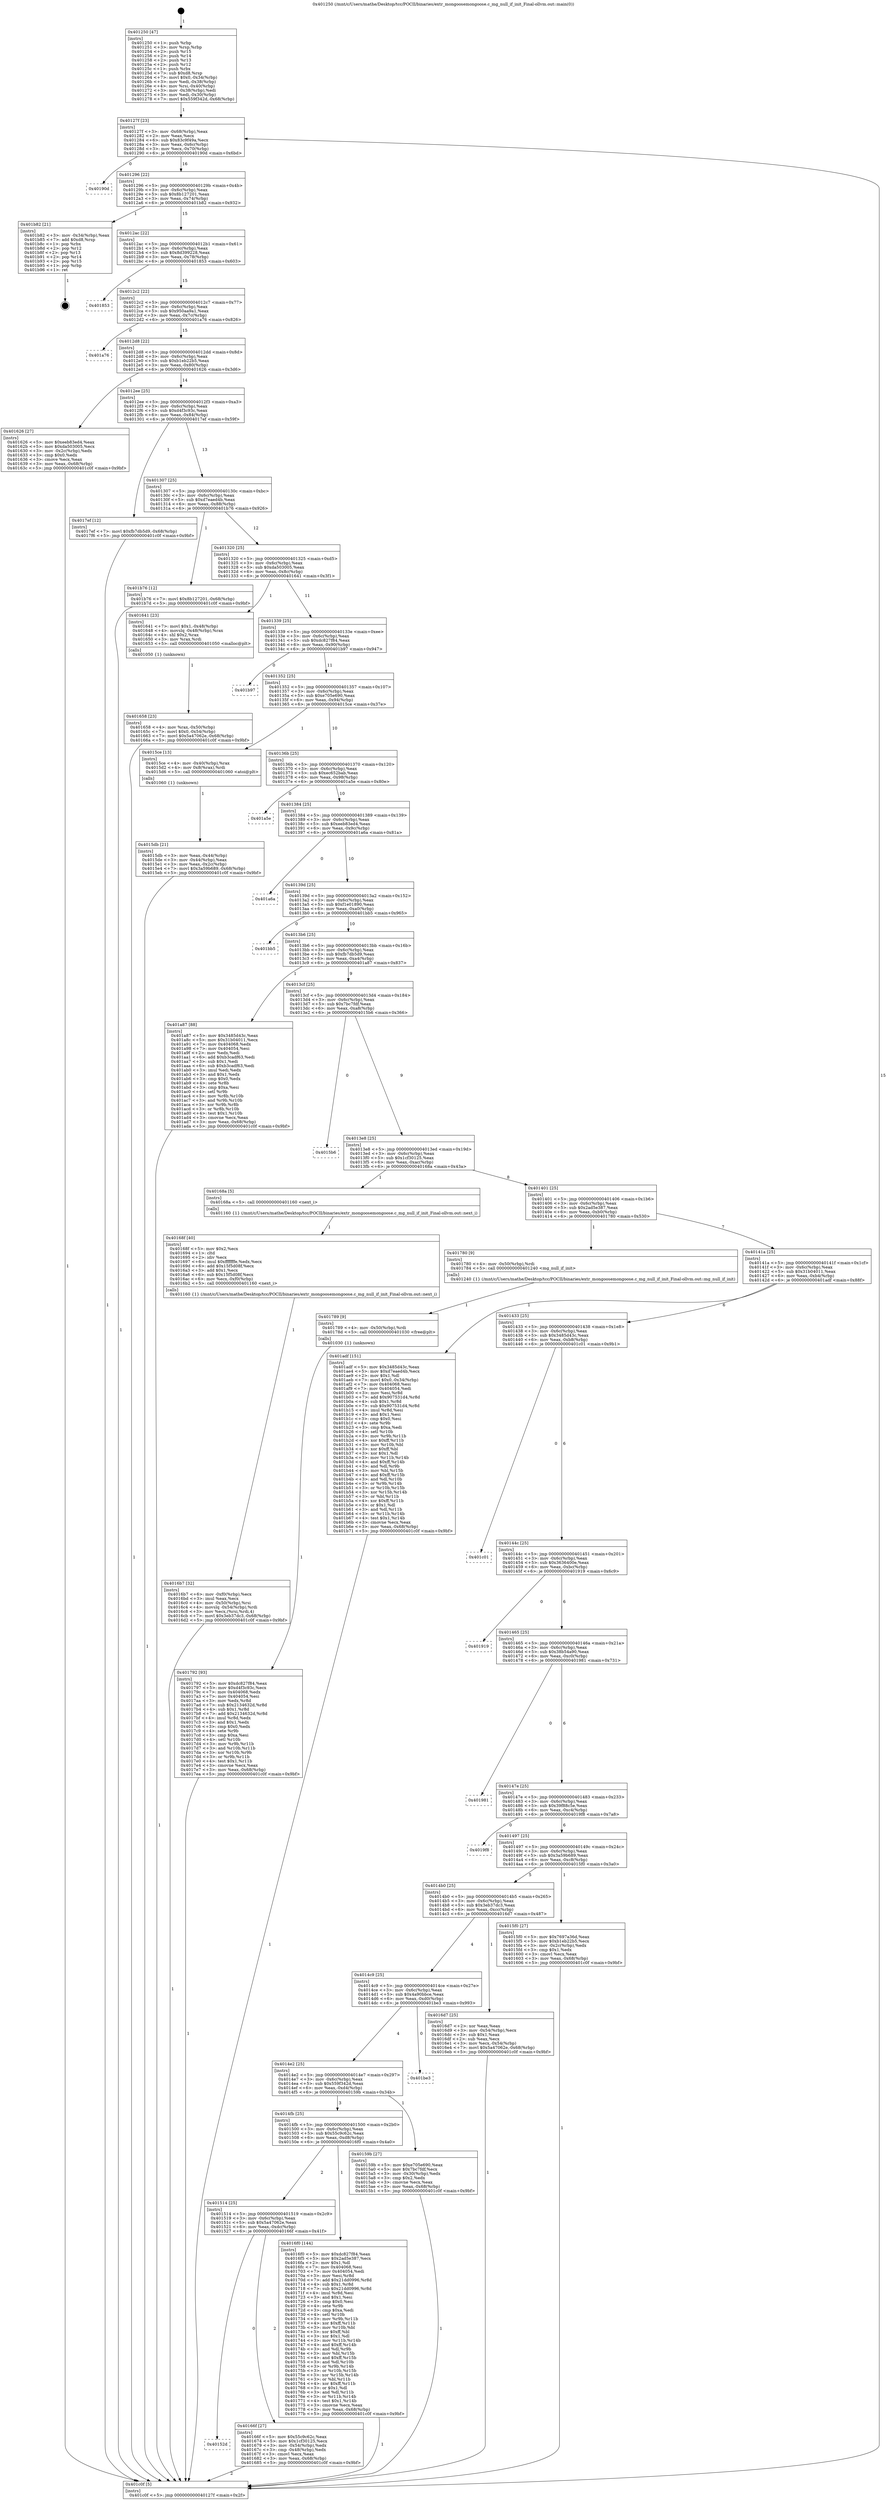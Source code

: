digraph "0x401250" {
  label = "0x401250 (/mnt/c/Users/mathe/Desktop/tcc/POCII/binaries/extr_mongoosemongoose.c_mg_null_if_init_Final-ollvm.out::main(0))"
  labelloc = "t"
  node[shape=record]

  Entry [label="",width=0.3,height=0.3,shape=circle,fillcolor=black,style=filled]
  "0x40127f" [label="{
     0x40127f [23]\l
     | [instrs]\l
     &nbsp;&nbsp;0x40127f \<+3\>: mov -0x68(%rbp),%eax\l
     &nbsp;&nbsp;0x401282 \<+2\>: mov %eax,%ecx\l
     &nbsp;&nbsp;0x401284 \<+6\>: sub $0x83c9f49a,%ecx\l
     &nbsp;&nbsp;0x40128a \<+3\>: mov %eax,-0x6c(%rbp)\l
     &nbsp;&nbsp;0x40128d \<+3\>: mov %ecx,-0x70(%rbp)\l
     &nbsp;&nbsp;0x401290 \<+6\>: je 000000000040190d \<main+0x6bd\>\l
  }"]
  "0x40190d" [label="{
     0x40190d\l
  }", style=dashed]
  "0x401296" [label="{
     0x401296 [22]\l
     | [instrs]\l
     &nbsp;&nbsp;0x401296 \<+5\>: jmp 000000000040129b \<main+0x4b\>\l
     &nbsp;&nbsp;0x40129b \<+3\>: mov -0x6c(%rbp),%eax\l
     &nbsp;&nbsp;0x40129e \<+5\>: sub $0x8b127201,%eax\l
     &nbsp;&nbsp;0x4012a3 \<+3\>: mov %eax,-0x74(%rbp)\l
     &nbsp;&nbsp;0x4012a6 \<+6\>: je 0000000000401b82 \<main+0x932\>\l
  }"]
  Exit [label="",width=0.3,height=0.3,shape=circle,fillcolor=black,style=filled,peripheries=2]
  "0x401b82" [label="{
     0x401b82 [21]\l
     | [instrs]\l
     &nbsp;&nbsp;0x401b82 \<+3\>: mov -0x34(%rbp),%eax\l
     &nbsp;&nbsp;0x401b85 \<+7\>: add $0xd8,%rsp\l
     &nbsp;&nbsp;0x401b8c \<+1\>: pop %rbx\l
     &nbsp;&nbsp;0x401b8d \<+2\>: pop %r12\l
     &nbsp;&nbsp;0x401b8f \<+2\>: pop %r13\l
     &nbsp;&nbsp;0x401b91 \<+2\>: pop %r14\l
     &nbsp;&nbsp;0x401b93 \<+2\>: pop %r15\l
     &nbsp;&nbsp;0x401b95 \<+1\>: pop %rbp\l
     &nbsp;&nbsp;0x401b96 \<+1\>: ret\l
  }"]
  "0x4012ac" [label="{
     0x4012ac [22]\l
     | [instrs]\l
     &nbsp;&nbsp;0x4012ac \<+5\>: jmp 00000000004012b1 \<main+0x61\>\l
     &nbsp;&nbsp;0x4012b1 \<+3\>: mov -0x6c(%rbp),%eax\l
     &nbsp;&nbsp;0x4012b4 \<+5\>: sub $0x8d399228,%eax\l
     &nbsp;&nbsp;0x4012b9 \<+3\>: mov %eax,-0x78(%rbp)\l
     &nbsp;&nbsp;0x4012bc \<+6\>: je 0000000000401853 \<main+0x603\>\l
  }"]
  "0x401792" [label="{
     0x401792 [93]\l
     | [instrs]\l
     &nbsp;&nbsp;0x401792 \<+5\>: mov $0xdc827f84,%eax\l
     &nbsp;&nbsp;0x401797 \<+5\>: mov $0xd4f3c93c,%ecx\l
     &nbsp;&nbsp;0x40179c \<+7\>: mov 0x404068,%edx\l
     &nbsp;&nbsp;0x4017a3 \<+7\>: mov 0x404054,%esi\l
     &nbsp;&nbsp;0x4017aa \<+3\>: mov %edx,%r8d\l
     &nbsp;&nbsp;0x4017ad \<+7\>: sub $0x2134632d,%r8d\l
     &nbsp;&nbsp;0x4017b4 \<+4\>: sub $0x1,%r8d\l
     &nbsp;&nbsp;0x4017b8 \<+7\>: add $0x2134632d,%r8d\l
     &nbsp;&nbsp;0x4017bf \<+4\>: imul %r8d,%edx\l
     &nbsp;&nbsp;0x4017c3 \<+3\>: and $0x1,%edx\l
     &nbsp;&nbsp;0x4017c6 \<+3\>: cmp $0x0,%edx\l
     &nbsp;&nbsp;0x4017c9 \<+4\>: sete %r9b\l
     &nbsp;&nbsp;0x4017cd \<+3\>: cmp $0xa,%esi\l
     &nbsp;&nbsp;0x4017d0 \<+4\>: setl %r10b\l
     &nbsp;&nbsp;0x4017d4 \<+3\>: mov %r9b,%r11b\l
     &nbsp;&nbsp;0x4017d7 \<+3\>: and %r10b,%r11b\l
     &nbsp;&nbsp;0x4017da \<+3\>: xor %r10b,%r9b\l
     &nbsp;&nbsp;0x4017dd \<+3\>: or %r9b,%r11b\l
     &nbsp;&nbsp;0x4017e0 \<+4\>: test $0x1,%r11b\l
     &nbsp;&nbsp;0x4017e4 \<+3\>: cmovne %ecx,%eax\l
     &nbsp;&nbsp;0x4017e7 \<+3\>: mov %eax,-0x68(%rbp)\l
     &nbsp;&nbsp;0x4017ea \<+5\>: jmp 0000000000401c0f \<main+0x9bf\>\l
  }"]
  "0x401853" [label="{
     0x401853\l
  }", style=dashed]
  "0x4012c2" [label="{
     0x4012c2 [22]\l
     | [instrs]\l
     &nbsp;&nbsp;0x4012c2 \<+5\>: jmp 00000000004012c7 \<main+0x77\>\l
     &nbsp;&nbsp;0x4012c7 \<+3\>: mov -0x6c(%rbp),%eax\l
     &nbsp;&nbsp;0x4012ca \<+5\>: sub $0x950aa9a1,%eax\l
     &nbsp;&nbsp;0x4012cf \<+3\>: mov %eax,-0x7c(%rbp)\l
     &nbsp;&nbsp;0x4012d2 \<+6\>: je 0000000000401a76 \<main+0x826\>\l
  }"]
  "0x401789" [label="{
     0x401789 [9]\l
     | [instrs]\l
     &nbsp;&nbsp;0x401789 \<+4\>: mov -0x50(%rbp),%rdi\l
     &nbsp;&nbsp;0x40178d \<+5\>: call 0000000000401030 \<free@plt\>\l
     | [calls]\l
     &nbsp;&nbsp;0x401030 \{1\} (unknown)\l
  }"]
  "0x401a76" [label="{
     0x401a76\l
  }", style=dashed]
  "0x4012d8" [label="{
     0x4012d8 [22]\l
     | [instrs]\l
     &nbsp;&nbsp;0x4012d8 \<+5\>: jmp 00000000004012dd \<main+0x8d\>\l
     &nbsp;&nbsp;0x4012dd \<+3\>: mov -0x6c(%rbp),%eax\l
     &nbsp;&nbsp;0x4012e0 \<+5\>: sub $0xb1eb22b5,%eax\l
     &nbsp;&nbsp;0x4012e5 \<+3\>: mov %eax,-0x80(%rbp)\l
     &nbsp;&nbsp;0x4012e8 \<+6\>: je 0000000000401626 \<main+0x3d6\>\l
  }"]
  "0x4016b7" [label="{
     0x4016b7 [32]\l
     | [instrs]\l
     &nbsp;&nbsp;0x4016b7 \<+6\>: mov -0xf0(%rbp),%ecx\l
     &nbsp;&nbsp;0x4016bd \<+3\>: imul %eax,%ecx\l
     &nbsp;&nbsp;0x4016c0 \<+4\>: mov -0x50(%rbp),%rsi\l
     &nbsp;&nbsp;0x4016c4 \<+4\>: movslq -0x54(%rbp),%rdi\l
     &nbsp;&nbsp;0x4016c8 \<+3\>: mov %ecx,(%rsi,%rdi,4)\l
     &nbsp;&nbsp;0x4016cb \<+7\>: movl $0x3eb37dc3,-0x68(%rbp)\l
     &nbsp;&nbsp;0x4016d2 \<+5\>: jmp 0000000000401c0f \<main+0x9bf\>\l
  }"]
  "0x401626" [label="{
     0x401626 [27]\l
     | [instrs]\l
     &nbsp;&nbsp;0x401626 \<+5\>: mov $0xeeb83ed4,%eax\l
     &nbsp;&nbsp;0x40162b \<+5\>: mov $0xda503005,%ecx\l
     &nbsp;&nbsp;0x401630 \<+3\>: mov -0x2c(%rbp),%edx\l
     &nbsp;&nbsp;0x401633 \<+3\>: cmp $0x0,%edx\l
     &nbsp;&nbsp;0x401636 \<+3\>: cmove %ecx,%eax\l
     &nbsp;&nbsp;0x401639 \<+3\>: mov %eax,-0x68(%rbp)\l
     &nbsp;&nbsp;0x40163c \<+5\>: jmp 0000000000401c0f \<main+0x9bf\>\l
  }"]
  "0x4012ee" [label="{
     0x4012ee [25]\l
     | [instrs]\l
     &nbsp;&nbsp;0x4012ee \<+5\>: jmp 00000000004012f3 \<main+0xa3\>\l
     &nbsp;&nbsp;0x4012f3 \<+3\>: mov -0x6c(%rbp),%eax\l
     &nbsp;&nbsp;0x4012f6 \<+5\>: sub $0xd4f3c93c,%eax\l
     &nbsp;&nbsp;0x4012fb \<+6\>: mov %eax,-0x84(%rbp)\l
     &nbsp;&nbsp;0x401301 \<+6\>: je 00000000004017ef \<main+0x59f\>\l
  }"]
  "0x40168f" [label="{
     0x40168f [40]\l
     | [instrs]\l
     &nbsp;&nbsp;0x40168f \<+5\>: mov $0x2,%ecx\l
     &nbsp;&nbsp;0x401694 \<+1\>: cltd\l
     &nbsp;&nbsp;0x401695 \<+2\>: idiv %ecx\l
     &nbsp;&nbsp;0x401697 \<+6\>: imul $0xfffffffe,%edx,%ecx\l
     &nbsp;&nbsp;0x40169d \<+6\>: add $0x15f5d08f,%ecx\l
     &nbsp;&nbsp;0x4016a3 \<+3\>: add $0x1,%ecx\l
     &nbsp;&nbsp;0x4016a6 \<+6\>: sub $0x15f5d08f,%ecx\l
     &nbsp;&nbsp;0x4016ac \<+6\>: mov %ecx,-0xf0(%rbp)\l
     &nbsp;&nbsp;0x4016b2 \<+5\>: call 0000000000401160 \<next_i\>\l
     | [calls]\l
     &nbsp;&nbsp;0x401160 \{1\} (/mnt/c/Users/mathe/Desktop/tcc/POCII/binaries/extr_mongoosemongoose.c_mg_null_if_init_Final-ollvm.out::next_i)\l
  }"]
  "0x4017ef" [label="{
     0x4017ef [12]\l
     | [instrs]\l
     &nbsp;&nbsp;0x4017ef \<+7\>: movl $0xfb7db5d9,-0x68(%rbp)\l
     &nbsp;&nbsp;0x4017f6 \<+5\>: jmp 0000000000401c0f \<main+0x9bf\>\l
  }"]
  "0x401307" [label="{
     0x401307 [25]\l
     | [instrs]\l
     &nbsp;&nbsp;0x401307 \<+5\>: jmp 000000000040130c \<main+0xbc\>\l
     &nbsp;&nbsp;0x40130c \<+3\>: mov -0x6c(%rbp),%eax\l
     &nbsp;&nbsp;0x40130f \<+5\>: sub $0xd7eaed4b,%eax\l
     &nbsp;&nbsp;0x401314 \<+6\>: mov %eax,-0x88(%rbp)\l
     &nbsp;&nbsp;0x40131a \<+6\>: je 0000000000401b76 \<main+0x926\>\l
  }"]
  "0x40152d" [label="{
     0x40152d\l
  }", style=dashed]
  "0x401b76" [label="{
     0x401b76 [12]\l
     | [instrs]\l
     &nbsp;&nbsp;0x401b76 \<+7\>: movl $0x8b127201,-0x68(%rbp)\l
     &nbsp;&nbsp;0x401b7d \<+5\>: jmp 0000000000401c0f \<main+0x9bf\>\l
  }"]
  "0x401320" [label="{
     0x401320 [25]\l
     | [instrs]\l
     &nbsp;&nbsp;0x401320 \<+5\>: jmp 0000000000401325 \<main+0xd5\>\l
     &nbsp;&nbsp;0x401325 \<+3\>: mov -0x6c(%rbp),%eax\l
     &nbsp;&nbsp;0x401328 \<+5\>: sub $0xda503005,%eax\l
     &nbsp;&nbsp;0x40132d \<+6\>: mov %eax,-0x8c(%rbp)\l
     &nbsp;&nbsp;0x401333 \<+6\>: je 0000000000401641 \<main+0x3f1\>\l
  }"]
  "0x40166f" [label="{
     0x40166f [27]\l
     | [instrs]\l
     &nbsp;&nbsp;0x40166f \<+5\>: mov $0x55c9c62c,%eax\l
     &nbsp;&nbsp;0x401674 \<+5\>: mov $0x1cf30125,%ecx\l
     &nbsp;&nbsp;0x401679 \<+3\>: mov -0x54(%rbp),%edx\l
     &nbsp;&nbsp;0x40167c \<+3\>: cmp -0x48(%rbp),%edx\l
     &nbsp;&nbsp;0x40167f \<+3\>: cmovl %ecx,%eax\l
     &nbsp;&nbsp;0x401682 \<+3\>: mov %eax,-0x68(%rbp)\l
     &nbsp;&nbsp;0x401685 \<+5\>: jmp 0000000000401c0f \<main+0x9bf\>\l
  }"]
  "0x401641" [label="{
     0x401641 [23]\l
     | [instrs]\l
     &nbsp;&nbsp;0x401641 \<+7\>: movl $0x1,-0x48(%rbp)\l
     &nbsp;&nbsp;0x401648 \<+4\>: movslq -0x48(%rbp),%rax\l
     &nbsp;&nbsp;0x40164c \<+4\>: shl $0x2,%rax\l
     &nbsp;&nbsp;0x401650 \<+3\>: mov %rax,%rdi\l
     &nbsp;&nbsp;0x401653 \<+5\>: call 0000000000401050 \<malloc@plt\>\l
     | [calls]\l
     &nbsp;&nbsp;0x401050 \{1\} (unknown)\l
  }"]
  "0x401339" [label="{
     0x401339 [25]\l
     | [instrs]\l
     &nbsp;&nbsp;0x401339 \<+5\>: jmp 000000000040133e \<main+0xee\>\l
     &nbsp;&nbsp;0x40133e \<+3\>: mov -0x6c(%rbp),%eax\l
     &nbsp;&nbsp;0x401341 \<+5\>: sub $0xdc827f84,%eax\l
     &nbsp;&nbsp;0x401346 \<+6\>: mov %eax,-0x90(%rbp)\l
     &nbsp;&nbsp;0x40134c \<+6\>: je 0000000000401b97 \<main+0x947\>\l
  }"]
  "0x401514" [label="{
     0x401514 [25]\l
     | [instrs]\l
     &nbsp;&nbsp;0x401514 \<+5\>: jmp 0000000000401519 \<main+0x2c9\>\l
     &nbsp;&nbsp;0x401519 \<+3\>: mov -0x6c(%rbp),%eax\l
     &nbsp;&nbsp;0x40151c \<+5\>: sub $0x5a47062e,%eax\l
     &nbsp;&nbsp;0x401521 \<+6\>: mov %eax,-0xdc(%rbp)\l
     &nbsp;&nbsp;0x401527 \<+6\>: je 000000000040166f \<main+0x41f\>\l
  }"]
  "0x401b97" [label="{
     0x401b97\l
  }", style=dashed]
  "0x401352" [label="{
     0x401352 [25]\l
     | [instrs]\l
     &nbsp;&nbsp;0x401352 \<+5\>: jmp 0000000000401357 \<main+0x107\>\l
     &nbsp;&nbsp;0x401357 \<+3\>: mov -0x6c(%rbp),%eax\l
     &nbsp;&nbsp;0x40135a \<+5\>: sub $0xe705e690,%eax\l
     &nbsp;&nbsp;0x40135f \<+6\>: mov %eax,-0x94(%rbp)\l
     &nbsp;&nbsp;0x401365 \<+6\>: je 00000000004015ce \<main+0x37e\>\l
  }"]
  "0x4016f0" [label="{
     0x4016f0 [144]\l
     | [instrs]\l
     &nbsp;&nbsp;0x4016f0 \<+5\>: mov $0xdc827f84,%eax\l
     &nbsp;&nbsp;0x4016f5 \<+5\>: mov $0x2ad5e387,%ecx\l
     &nbsp;&nbsp;0x4016fa \<+2\>: mov $0x1,%dl\l
     &nbsp;&nbsp;0x4016fc \<+7\>: mov 0x404068,%esi\l
     &nbsp;&nbsp;0x401703 \<+7\>: mov 0x404054,%edi\l
     &nbsp;&nbsp;0x40170a \<+3\>: mov %esi,%r8d\l
     &nbsp;&nbsp;0x40170d \<+7\>: add $0x21dd0996,%r8d\l
     &nbsp;&nbsp;0x401714 \<+4\>: sub $0x1,%r8d\l
     &nbsp;&nbsp;0x401718 \<+7\>: sub $0x21dd0996,%r8d\l
     &nbsp;&nbsp;0x40171f \<+4\>: imul %r8d,%esi\l
     &nbsp;&nbsp;0x401723 \<+3\>: and $0x1,%esi\l
     &nbsp;&nbsp;0x401726 \<+3\>: cmp $0x0,%esi\l
     &nbsp;&nbsp;0x401729 \<+4\>: sete %r9b\l
     &nbsp;&nbsp;0x40172d \<+3\>: cmp $0xa,%edi\l
     &nbsp;&nbsp;0x401730 \<+4\>: setl %r10b\l
     &nbsp;&nbsp;0x401734 \<+3\>: mov %r9b,%r11b\l
     &nbsp;&nbsp;0x401737 \<+4\>: xor $0xff,%r11b\l
     &nbsp;&nbsp;0x40173b \<+3\>: mov %r10b,%bl\l
     &nbsp;&nbsp;0x40173e \<+3\>: xor $0xff,%bl\l
     &nbsp;&nbsp;0x401741 \<+3\>: xor $0x1,%dl\l
     &nbsp;&nbsp;0x401744 \<+3\>: mov %r11b,%r14b\l
     &nbsp;&nbsp;0x401747 \<+4\>: and $0xff,%r14b\l
     &nbsp;&nbsp;0x40174b \<+3\>: and %dl,%r9b\l
     &nbsp;&nbsp;0x40174e \<+3\>: mov %bl,%r15b\l
     &nbsp;&nbsp;0x401751 \<+4\>: and $0xff,%r15b\l
     &nbsp;&nbsp;0x401755 \<+3\>: and %dl,%r10b\l
     &nbsp;&nbsp;0x401758 \<+3\>: or %r9b,%r14b\l
     &nbsp;&nbsp;0x40175b \<+3\>: or %r10b,%r15b\l
     &nbsp;&nbsp;0x40175e \<+3\>: xor %r15b,%r14b\l
     &nbsp;&nbsp;0x401761 \<+3\>: or %bl,%r11b\l
     &nbsp;&nbsp;0x401764 \<+4\>: xor $0xff,%r11b\l
     &nbsp;&nbsp;0x401768 \<+3\>: or $0x1,%dl\l
     &nbsp;&nbsp;0x40176b \<+3\>: and %dl,%r11b\l
     &nbsp;&nbsp;0x40176e \<+3\>: or %r11b,%r14b\l
     &nbsp;&nbsp;0x401771 \<+4\>: test $0x1,%r14b\l
     &nbsp;&nbsp;0x401775 \<+3\>: cmovne %ecx,%eax\l
     &nbsp;&nbsp;0x401778 \<+3\>: mov %eax,-0x68(%rbp)\l
     &nbsp;&nbsp;0x40177b \<+5\>: jmp 0000000000401c0f \<main+0x9bf\>\l
  }"]
  "0x4015ce" [label="{
     0x4015ce [13]\l
     | [instrs]\l
     &nbsp;&nbsp;0x4015ce \<+4\>: mov -0x40(%rbp),%rax\l
     &nbsp;&nbsp;0x4015d2 \<+4\>: mov 0x8(%rax),%rdi\l
     &nbsp;&nbsp;0x4015d6 \<+5\>: call 0000000000401060 \<atoi@plt\>\l
     | [calls]\l
     &nbsp;&nbsp;0x401060 \{1\} (unknown)\l
  }"]
  "0x40136b" [label="{
     0x40136b [25]\l
     | [instrs]\l
     &nbsp;&nbsp;0x40136b \<+5\>: jmp 0000000000401370 \<main+0x120\>\l
     &nbsp;&nbsp;0x401370 \<+3\>: mov -0x6c(%rbp),%eax\l
     &nbsp;&nbsp;0x401373 \<+5\>: sub $0xec652bab,%eax\l
     &nbsp;&nbsp;0x401378 \<+6\>: mov %eax,-0x98(%rbp)\l
     &nbsp;&nbsp;0x40137e \<+6\>: je 0000000000401a5e \<main+0x80e\>\l
  }"]
  "0x401658" [label="{
     0x401658 [23]\l
     | [instrs]\l
     &nbsp;&nbsp;0x401658 \<+4\>: mov %rax,-0x50(%rbp)\l
     &nbsp;&nbsp;0x40165c \<+7\>: movl $0x0,-0x54(%rbp)\l
     &nbsp;&nbsp;0x401663 \<+7\>: movl $0x5a47062e,-0x68(%rbp)\l
     &nbsp;&nbsp;0x40166a \<+5\>: jmp 0000000000401c0f \<main+0x9bf\>\l
  }"]
  "0x401a5e" [label="{
     0x401a5e\l
  }", style=dashed]
  "0x401384" [label="{
     0x401384 [25]\l
     | [instrs]\l
     &nbsp;&nbsp;0x401384 \<+5\>: jmp 0000000000401389 \<main+0x139\>\l
     &nbsp;&nbsp;0x401389 \<+3\>: mov -0x6c(%rbp),%eax\l
     &nbsp;&nbsp;0x40138c \<+5\>: sub $0xeeb83ed4,%eax\l
     &nbsp;&nbsp;0x401391 \<+6\>: mov %eax,-0x9c(%rbp)\l
     &nbsp;&nbsp;0x401397 \<+6\>: je 0000000000401a6a \<main+0x81a\>\l
  }"]
  "0x4015db" [label="{
     0x4015db [21]\l
     | [instrs]\l
     &nbsp;&nbsp;0x4015db \<+3\>: mov %eax,-0x44(%rbp)\l
     &nbsp;&nbsp;0x4015de \<+3\>: mov -0x44(%rbp),%eax\l
     &nbsp;&nbsp;0x4015e1 \<+3\>: mov %eax,-0x2c(%rbp)\l
     &nbsp;&nbsp;0x4015e4 \<+7\>: movl $0x3a59b689,-0x68(%rbp)\l
     &nbsp;&nbsp;0x4015eb \<+5\>: jmp 0000000000401c0f \<main+0x9bf\>\l
  }"]
  "0x401a6a" [label="{
     0x401a6a\l
  }", style=dashed]
  "0x40139d" [label="{
     0x40139d [25]\l
     | [instrs]\l
     &nbsp;&nbsp;0x40139d \<+5\>: jmp 00000000004013a2 \<main+0x152\>\l
     &nbsp;&nbsp;0x4013a2 \<+3\>: mov -0x6c(%rbp),%eax\l
     &nbsp;&nbsp;0x4013a5 \<+5\>: sub $0xf1e01890,%eax\l
     &nbsp;&nbsp;0x4013aa \<+6\>: mov %eax,-0xa0(%rbp)\l
     &nbsp;&nbsp;0x4013b0 \<+6\>: je 0000000000401bb5 \<main+0x965\>\l
  }"]
  "0x401250" [label="{
     0x401250 [47]\l
     | [instrs]\l
     &nbsp;&nbsp;0x401250 \<+1\>: push %rbp\l
     &nbsp;&nbsp;0x401251 \<+3\>: mov %rsp,%rbp\l
     &nbsp;&nbsp;0x401254 \<+2\>: push %r15\l
     &nbsp;&nbsp;0x401256 \<+2\>: push %r14\l
     &nbsp;&nbsp;0x401258 \<+2\>: push %r13\l
     &nbsp;&nbsp;0x40125a \<+2\>: push %r12\l
     &nbsp;&nbsp;0x40125c \<+1\>: push %rbx\l
     &nbsp;&nbsp;0x40125d \<+7\>: sub $0xd8,%rsp\l
     &nbsp;&nbsp;0x401264 \<+7\>: movl $0x0,-0x34(%rbp)\l
     &nbsp;&nbsp;0x40126b \<+3\>: mov %edi,-0x38(%rbp)\l
     &nbsp;&nbsp;0x40126e \<+4\>: mov %rsi,-0x40(%rbp)\l
     &nbsp;&nbsp;0x401272 \<+3\>: mov -0x38(%rbp),%edi\l
     &nbsp;&nbsp;0x401275 \<+3\>: mov %edi,-0x30(%rbp)\l
     &nbsp;&nbsp;0x401278 \<+7\>: movl $0x559f342d,-0x68(%rbp)\l
  }"]
  "0x401bb5" [label="{
     0x401bb5\l
  }", style=dashed]
  "0x4013b6" [label="{
     0x4013b6 [25]\l
     | [instrs]\l
     &nbsp;&nbsp;0x4013b6 \<+5\>: jmp 00000000004013bb \<main+0x16b\>\l
     &nbsp;&nbsp;0x4013bb \<+3\>: mov -0x6c(%rbp),%eax\l
     &nbsp;&nbsp;0x4013be \<+5\>: sub $0xfb7db5d9,%eax\l
     &nbsp;&nbsp;0x4013c3 \<+6\>: mov %eax,-0xa4(%rbp)\l
     &nbsp;&nbsp;0x4013c9 \<+6\>: je 0000000000401a87 \<main+0x837\>\l
  }"]
  "0x401c0f" [label="{
     0x401c0f [5]\l
     | [instrs]\l
     &nbsp;&nbsp;0x401c0f \<+5\>: jmp 000000000040127f \<main+0x2f\>\l
  }"]
  "0x401a87" [label="{
     0x401a87 [88]\l
     | [instrs]\l
     &nbsp;&nbsp;0x401a87 \<+5\>: mov $0x3485d43c,%eax\l
     &nbsp;&nbsp;0x401a8c \<+5\>: mov $0x31b04011,%ecx\l
     &nbsp;&nbsp;0x401a91 \<+7\>: mov 0x404068,%edx\l
     &nbsp;&nbsp;0x401a98 \<+7\>: mov 0x404054,%esi\l
     &nbsp;&nbsp;0x401a9f \<+2\>: mov %edx,%edi\l
     &nbsp;&nbsp;0x401aa1 \<+6\>: add $0xb3cadf63,%edi\l
     &nbsp;&nbsp;0x401aa7 \<+3\>: sub $0x1,%edi\l
     &nbsp;&nbsp;0x401aaa \<+6\>: sub $0xb3cadf63,%edi\l
     &nbsp;&nbsp;0x401ab0 \<+3\>: imul %edi,%edx\l
     &nbsp;&nbsp;0x401ab3 \<+3\>: and $0x1,%edx\l
     &nbsp;&nbsp;0x401ab6 \<+3\>: cmp $0x0,%edx\l
     &nbsp;&nbsp;0x401ab9 \<+4\>: sete %r8b\l
     &nbsp;&nbsp;0x401abd \<+3\>: cmp $0xa,%esi\l
     &nbsp;&nbsp;0x401ac0 \<+4\>: setl %r9b\l
     &nbsp;&nbsp;0x401ac4 \<+3\>: mov %r8b,%r10b\l
     &nbsp;&nbsp;0x401ac7 \<+3\>: and %r9b,%r10b\l
     &nbsp;&nbsp;0x401aca \<+3\>: xor %r9b,%r8b\l
     &nbsp;&nbsp;0x401acd \<+3\>: or %r8b,%r10b\l
     &nbsp;&nbsp;0x401ad0 \<+4\>: test $0x1,%r10b\l
     &nbsp;&nbsp;0x401ad4 \<+3\>: cmovne %ecx,%eax\l
     &nbsp;&nbsp;0x401ad7 \<+3\>: mov %eax,-0x68(%rbp)\l
     &nbsp;&nbsp;0x401ada \<+5\>: jmp 0000000000401c0f \<main+0x9bf\>\l
  }"]
  "0x4013cf" [label="{
     0x4013cf [25]\l
     | [instrs]\l
     &nbsp;&nbsp;0x4013cf \<+5\>: jmp 00000000004013d4 \<main+0x184\>\l
     &nbsp;&nbsp;0x4013d4 \<+3\>: mov -0x6c(%rbp),%eax\l
     &nbsp;&nbsp;0x4013d7 \<+5\>: sub $0x7bc7fdf,%eax\l
     &nbsp;&nbsp;0x4013dc \<+6\>: mov %eax,-0xa8(%rbp)\l
     &nbsp;&nbsp;0x4013e2 \<+6\>: je 00000000004015b6 \<main+0x366\>\l
  }"]
  "0x4014fb" [label="{
     0x4014fb [25]\l
     | [instrs]\l
     &nbsp;&nbsp;0x4014fb \<+5\>: jmp 0000000000401500 \<main+0x2b0\>\l
     &nbsp;&nbsp;0x401500 \<+3\>: mov -0x6c(%rbp),%eax\l
     &nbsp;&nbsp;0x401503 \<+5\>: sub $0x55c9c62c,%eax\l
     &nbsp;&nbsp;0x401508 \<+6\>: mov %eax,-0xd8(%rbp)\l
     &nbsp;&nbsp;0x40150e \<+6\>: je 00000000004016f0 \<main+0x4a0\>\l
  }"]
  "0x4015b6" [label="{
     0x4015b6\l
  }", style=dashed]
  "0x4013e8" [label="{
     0x4013e8 [25]\l
     | [instrs]\l
     &nbsp;&nbsp;0x4013e8 \<+5\>: jmp 00000000004013ed \<main+0x19d\>\l
     &nbsp;&nbsp;0x4013ed \<+3\>: mov -0x6c(%rbp),%eax\l
     &nbsp;&nbsp;0x4013f0 \<+5\>: sub $0x1cf30125,%eax\l
     &nbsp;&nbsp;0x4013f5 \<+6\>: mov %eax,-0xac(%rbp)\l
     &nbsp;&nbsp;0x4013fb \<+6\>: je 000000000040168a \<main+0x43a\>\l
  }"]
  "0x40159b" [label="{
     0x40159b [27]\l
     | [instrs]\l
     &nbsp;&nbsp;0x40159b \<+5\>: mov $0xe705e690,%eax\l
     &nbsp;&nbsp;0x4015a0 \<+5\>: mov $0x7bc7fdf,%ecx\l
     &nbsp;&nbsp;0x4015a5 \<+3\>: mov -0x30(%rbp),%edx\l
     &nbsp;&nbsp;0x4015a8 \<+3\>: cmp $0x2,%edx\l
     &nbsp;&nbsp;0x4015ab \<+3\>: cmovne %ecx,%eax\l
     &nbsp;&nbsp;0x4015ae \<+3\>: mov %eax,-0x68(%rbp)\l
     &nbsp;&nbsp;0x4015b1 \<+5\>: jmp 0000000000401c0f \<main+0x9bf\>\l
  }"]
  "0x40168a" [label="{
     0x40168a [5]\l
     | [instrs]\l
     &nbsp;&nbsp;0x40168a \<+5\>: call 0000000000401160 \<next_i\>\l
     | [calls]\l
     &nbsp;&nbsp;0x401160 \{1\} (/mnt/c/Users/mathe/Desktop/tcc/POCII/binaries/extr_mongoosemongoose.c_mg_null_if_init_Final-ollvm.out::next_i)\l
  }"]
  "0x401401" [label="{
     0x401401 [25]\l
     | [instrs]\l
     &nbsp;&nbsp;0x401401 \<+5\>: jmp 0000000000401406 \<main+0x1b6\>\l
     &nbsp;&nbsp;0x401406 \<+3\>: mov -0x6c(%rbp),%eax\l
     &nbsp;&nbsp;0x401409 \<+5\>: sub $0x2ad5e387,%eax\l
     &nbsp;&nbsp;0x40140e \<+6\>: mov %eax,-0xb0(%rbp)\l
     &nbsp;&nbsp;0x401414 \<+6\>: je 0000000000401780 \<main+0x530\>\l
  }"]
  "0x4014e2" [label="{
     0x4014e2 [25]\l
     | [instrs]\l
     &nbsp;&nbsp;0x4014e2 \<+5\>: jmp 00000000004014e7 \<main+0x297\>\l
     &nbsp;&nbsp;0x4014e7 \<+3\>: mov -0x6c(%rbp),%eax\l
     &nbsp;&nbsp;0x4014ea \<+5\>: sub $0x559f342d,%eax\l
     &nbsp;&nbsp;0x4014ef \<+6\>: mov %eax,-0xd4(%rbp)\l
     &nbsp;&nbsp;0x4014f5 \<+6\>: je 000000000040159b \<main+0x34b\>\l
  }"]
  "0x401780" [label="{
     0x401780 [9]\l
     | [instrs]\l
     &nbsp;&nbsp;0x401780 \<+4\>: mov -0x50(%rbp),%rdi\l
     &nbsp;&nbsp;0x401784 \<+5\>: call 0000000000401240 \<mg_null_if_init\>\l
     | [calls]\l
     &nbsp;&nbsp;0x401240 \{1\} (/mnt/c/Users/mathe/Desktop/tcc/POCII/binaries/extr_mongoosemongoose.c_mg_null_if_init_Final-ollvm.out::mg_null_if_init)\l
  }"]
  "0x40141a" [label="{
     0x40141a [25]\l
     | [instrs]\l
     &nbsp;&nbsp;0x40141a \<+5\>: jmp 000000000040141f \<main+0x1cf\>\l
     &nbsp;&nbsp;0x40141f \<+3\>: mov -0x6c(%rbp),%eax\l
     &nbsp;&nbsp;0x401422 \<+5\>: sub $0x31b04011,%eax\l
     &nbsp;&nbsp;0x401427 \<+6\>: mov %eax,-0xb4(%rbp)\l
     &nbsp;&nbsp;0x40142d \<+6\>: je 0000000000401adf \<main+0x88f\>\l
  }"]
  "0x401be3" [label="{
     0x401be3\l
  }", style=dashed]
  "0x401adf" [label="{
     0x401adf [151]\l
     | [instrs]\l
     &nbsp;&nbsp;0x401adf \<+5\>: mov $0x3485d43c,%eax\l
     &nbsp;&nbsp;0x401ae4 \<+5\>: mov $0xd7eaed4b,%ecx\l
     &nbsp;&nbsp;0x401ae9 \<+2\>: mov $0x1,%dl\l
     &nbsp;&nbsp;0x401aeb \<+7\>: movl $0x0,-0x34(%rbp)\l
     &nbsp;&nbsp;0x401af2 \<+7\>: mov 0x404068,%esi\l
     &nbsp;&nbsp;0x401af9 \<+7\>: mov 0x404054,%edi\l
     &nbsp;&nbsp;0x401b00 \<+3\>: mov %esi,%r8d\l
     &nbsp;&nbsp;0x401b03 \<+7\>: add $0x907531d4,%r8d\l
     &nbsp;&nbsp;0x401b0a \<+4\>: sub $0x1,%r8d\l
     &nbsp;&nbsp;0x401b0e \<+7\>: sub $0x907531d4,%r8d\l
     &nbsp;&nbsp;0x401b15 \<+4\>: imul %r8d,%esi\l
     &nbsp;&nbsp;0x401b19 \<+3\>: and $0x1,%esi\l
     &nbsp;&nbsp;0x401b1c \<+3\>: cmp $0x0,%esi\l
     &nbsp;&nbsp;0x401b1f \<+4\>: sete %r9b\l
     &nbsp;&nbsp;0x401b23 \<+3\>: cmp $0xa,%edi\l
     &nbsp;&nbsp;0x401b26 \<+4\>: setl %r10b\l
     &nbsp;&nbsp;0x401b2a \<+3\>: mov %r9b,%r11b\l
     &nbsp;&nbsp;0x401b2d \<+4\>: xor $0xff,%r11b\l
     &nbsp;&nbsp;0x401b31 \<+3\>: mov %r10b,%bl\l
     &nbsp;&nbsp;0x401b34 \<+3\>: xor $0xff,%bl\l
     &nbsp;&nbsp;0x401b37 \<+3\>: xor $0x1,%dl\l
     &nbsp;&nbsp;0x401b3a \<+3\>: mov %r11b,%r14b\l
     &nbsp;&nbsp;0x401b3d \<+4\>: and $0xff,%r14b\l
     &nbsp;&nbsp;0x401b41 \<+3\>: and %dl,%r9b\l
     &nbsp;&nbsp;0x401b44 \<+3\>: mov %bl,%r15b\l
     &nbsp;&nbsp;0x401b47 \<+4\>: and $0xff,%r15b\l
     &nbsp;&nbsp;0x401b4b \<+3\>: and %dl,%r10b\l
     &nbsp;&nbsp;0x401b4e \<+3\>: or %r9b,%r14b\l
     &nbsp;&nbsp;0x401b51 \<+3\>: or %r10b,%r15b\l
     &nbsp;&nbsp;0x401b54 \<+3\>: xor %r15b,%r14b\l
     &nbsp;&nbsp;0x401b57 \<+3\>: or %bl,%r11b\l
     &nbsp;&nbsp;0x401b5a \<+4\>: xor $0xff,%r11b\l
     &nbsp;&nbsp;0x401b5e \<+3\>: or $0x1,%dl\l
     &nbsp;&nbsp;0x401b61 \<+3\>: and %dl,%r11b\l
     &nbsp;&nbsp;0x401b64 \<+3\>: or %r11b,%r14b\l
     &nbsp;&nbsp;0x401b67 \<+4\>: test $0x1,%r14b\l
     &nbsp;&nbsp;0x401b6b \<+3\>: cmovne %ecx,%eax\l
     &nbsp;&nbsp;0x401b6e \<+3\>: mov %eax,-0x68(%rbp)\l
     &nbsp;&nbsp;0x401b71 \<+5\>: jmp 0000000000401c0f \<main+0x9bf\>\l
  }"]
  "0x401433" [label="{
     0x401433 [25]\l
     | [instrs]\l
     &nbsp;&nbsp;0x401433 \<+5\>: jmp 0000000000401438 \<main+0x1e8\>\l
     &nbsp;&nbsp;0x401438 \<+3\>: mov -0x6c(%rbp),%eax\l
     &nbsp;&nbsp;0x40143b \<+5\>: sub $0x3485d43c,%eax\l
     &nbsp;&nbsp;0x401440 \<+6\>: mov %eax,-0xb8(%rbp)\l
     &nbsp;&nbsp;0x401446 \<+6\>: je 0000000000401c01 \<main+0x9b1\>\l
  }"]
  "0x4014c9" [label="{
     0x4014c9 [25]\l
     | [instrs]\l
     &nbsp;&nbsp;0x4014c9 \<+5\>: jmp 00000000004014ce \<main+0x27e\>\l
     &nbsp;&nbsp;0x4014ce \<+3\>: mov -0x6c(%rbp),%eax\l
     &nbsp;&nbsp;0x4014d1 \<+5\>: sub $0x4a90bbce,%eax\l
     &nbsp;&nbsp;0x4014d6 \<+6\>: mov %eax,-0xd0(%rbp)\l
     &nbsp;&nbsp;0x4014dc \<+6\>: je 0000000000401be3 \<main+0x993\>\l
  }"]
  "0x401c01" [label="{
     0x401c01\l
  }", style=dashed]
  "0x40144c" [label="{
     0x40144c [25]\l
     | [instrs]\l
     &nbsp;&nbsp;0x40144c \<+5\>: jmp 0000000000401451 \<main+0x201\>\l
     &nbsp;&nbsp;0x401451 \<+3\>: mov -0x6c(%rbp),%eax\l
     &nbsp;&nbsp;0x401454 \<+5\>: sub $0x3636400e,%eax\l
     &nbsp;&nbsp;0x401459 \<+6\>: mov %eax,-0xbc(%rbp)\l
     &nbsp;&nbsp;0x40145f \<+6\>: je 0000000000401919 \<main+0x6c9\>\l
  }"]
  "0x4016d7" [label="{
     0x4016d7 [25]\l
     | [instrs]\l
     &nbsp;&nbsp;0x4016d7 \<+2\>: xor %eax,%eax\l
     &nbsp;&nbsp;0x4016d9 \<+3\>: mov -0x54(%rbp),%ecx\l
     &nbsp;&nbsp;0x4016dc \<+3\>: sub $0x1,%eax\l
     &nbsp;&nbsp;0x4016df \<+2\>: sub %eax,%ecx\l
     &nbsp;&nbsp;0x4016e1 \<+3\>: mov %ecx,-0x54(%rbp)\l
     &nbsp;&nbsp;0x4016e4 \<+7\>: movl $0x5a47062e,-0x68(%rbp)\l
     &nbsp;&nbsp;0x4016eb \<+5\>: jmp 0000000000401c0f \<main+0x9bf\>\l
  }"]
  "0x401919" [label="{
     0x401919\l
  }", style=dashed]
  "0x401465" [label="{
     0x401465 [25]\l
     | [instrs]\l
     &nbsp;&nbsp;0x401465 \<+5\>: jmp 000000000040146a \<main+0x21a\>\l
     &nbsp;&nbsp;0x40146a \<+3\>: mov -0x6c(%rbp),%eax\l
     &nbsp;&nbsp;0x40146d \<+5\>: sub $0x38b54a90,%eax\l
     &nbsp;&nbsp;0x401472 \<+6\>: mov %eax,-0xc0(%rbp)\l
     &nbsp;&nbsp;0x401478 \<+6\>: je 0000000000401981 \<main+0x731\>\l
  }"]
  "0x4014b0" [label="{
     0x4014b0 [25]\l
     | [instrs]\l
     &nbsp;&nbsp;0x4014b0 \<+5\>: jmp 00000000004014b5 \<main+0x265\>\l
     &nbsp;&nbsp;0x4014b5 \<+3\>: mov -0x6c(%rbp),%eax\l
     &nbsp;&nbsp;0x4014b8 \<+5\>: sub $0x3eb37dc3,%eax\l
     &nbsp;&nbsp;0x4014bd \<+6\>: mov %eax,-0xcc(%rbp)\l
     &nbsp;&nbsp;0x4014c3 \<+6\>: je 00000000004016d7 \<main+0x487\>\l
  }"]
  "0x401981" [label="{
     0x401981\l
  }", style=dashed]
  "0x40147e" [label="{
     0x40147e [25]\l
     | [instrs]\l
     &nbsp;&nbsp;0x40147e \<+5\>: jmp 0000000000401483 \<main+0x233\>\l
     &nbsp;&nbsp;0x401483 \<+3\>: mov -0x6c(%rbp),%eax\l
     &nbsp;&nbsp;0x401486 \<+5\>: sub $0x39f88c5e,%eax\l
     &nbsp;&nbsp;0x40148b \<+6\>: mov %eax,-0xc4(%rbp)\l
     &nbsp;&nbsp;0x401491 \<+6\>: je 00000000004019f8 \<main+0x7a8\>\l
  }"]
  "0x4015f0" [label="{
     0x4015f0 [27]\l
     | [instrs]\l
     &nbsp;&nbsp;0x4015f0 \<+5\>: mov $0x7697a36d,%eax\l
     &nbsp;&nbsp;0x4015f5 \<+5\>: mov $0xb1eb22b5,%ecx\l
     &nbsp;&nbsp;0x4015fa \<+3\>: mov -0x2c(%rbp),%edx\l
     &nbsp;&nbsp;0x4015fd \<+3\>: cmp $0x1,%edx\l
     &nbsp;&nbsp;0x401600 \<+3\>: cmovl %ecx,%eax\l
     &nbsp;&nbsp;0x401603 \<+3\>: mov %eax,-0x68(%rbp)\l
     &nbsp;&nbsp;0x401606 \<+5\>: jmp 0000000000401c0f \<main+0x9bf\>\l
  }"]
  "0x4019f8" [label="{
     0x4019f8\l
  }", style=dashed]
  "0x401497" [label="{
     0x401497 [25]\l
     | [instrs]\l
     &nbsp;&nbsp;0x401497 \<+5\>: jmp 000000000040149c \<main+0x24c\>\l
     &nbsp;&nbsp;0x40149c \<+3\>: mov -0x6c(%rbp),%eax\l
     &nbsp;&nbsp;0x40149f \<+5\>: sub $0x3a59b689,%eax\l
     &nbsp;&nbsp;0x4014a4 \<+6\>: mov %eax,-0xc8(%rbp)\l
     &nbsp;&nbsp;0x4014aa \<+6\>: je 00000000004015f0 \<main+0x3a0\>\l
  }"]
  Entry -> "0x401250" [label=" 1"]
  "0x40127f" -> "0x40190d" [label=" 0"]
  "0x40127f" -> "0x401296" [label=" 16"]
  "0x401b82" -> Exit [label=" 1"]
  "0x401296" -> "0x401b82" [label=" 1"]
  "0x401296" -> "0x4012ac" [label=" 15"]
  "0x401b76" -> "0x401c0f" [label=" 1"]
  "0x4012ac" -> "0x401853" [label=" 0"]
  "0x4012ac" -> "0x4012c2" [label=" 15"]
  "0x401adf" -> "0x401c0f" [label=" 1"]
  "0x4012c2" -> "0x401a76" [label=" 0"]
  "0x4012c2" -> "0x4012d8" [label=" 15"]
  "0x401a87" -> "0x401c0f" [label=" 1"]
  "0x4012d8" -> "0x401626" [label=" 1"]
  "0x4012d8" -> "0x4012ee" [label=" 14"]
  "0x4017ef" -> "0x401c0f" [label=" 1"]
  "0x4012ee" -> "0x4017ef" [label=" 1"]
  "0x4012ee" -> "0x401307" [label=" 13"]
  "0x401792" -> "0x401c0f" [label=" 1"]
  "0x401307" -> "0x401b76" [label=" 1"]
  "0x401307" -> "0x401320" [label=" 12"]
  "0x401789" -> "0x401792" [label=" 1"]
  "0x401320" -> "0x401641" [label=" 1"]
  "0x401320" -> "0x401339" [label=" 11"]
  "0x401780" -> "0x401789" [label=" 1"]
  "0x401339" -> "0x401b97" [label=" 0"]
  "0x401339" -> "0x401352" [label=" 11"]
  "0x4016d7" -> "0x401c0f" [label=" 1"]
  "0x401352" -> "0x4015ce" [label=" 1"]
  "0x401352" -> "0x40136b" [label=" 10"]
  "0x4016b7" -> "0x401c0f" [label=" 1"]
  "0x40136b" -> "0x401a5e" [label=" 0"]
  "0x40136b" -> "0x401384" [label=" 10"]
  "0x40168a" -> "0x40168f" [label=" 1"]
  "0x401384" -> "0x401a6a" [label=" 0"]
  "0x401384" -> "0x40139d" [label=" 10"]
  "0x40166f" -> "0x401c0f" [label=" 2"]
  "0x40139d" -> "0x401bb5" [label=" 0"]
  "0x40139d" -> "0x4013b6" [label=" 10"]
  "0x401514" -> "0x40152d" [label=" 0"]
  "0x4013b6" -> "0x401a87" [label=" 1"]
  "0x4013b6" -> "0x4013cf" [label=" 9"]
  "0x401514" -> "0x40166f" [label=" 2"]
  "0x4013cf" -> "0x4015b6" [label=" 0"]
  "0x4013cf" -> "0x4013e8" [label=" 9"]
  "0x4016f0" -> "0x401c0f" [label=" 1"]
  "0x4013e8" -> "0x40168a" [label=" 1"]
  "0x4013e8" -> "0x401401" [label=" 8"]
  "0x4014fb" -> "0x401514" [label=" 2"]
  "0x401401" -> "0x401780" [label=" 1"]
  "0x401401" -> "0x40141a" [label=" 7"]
  "0x40168f" -> "0x4016b7" [label=" 1"]
  "0x40141a" -> "0x401adf" [label=" 1"]
  "0x40141a" -> "0x401433" [label=" 6"]
  "0x401658" -> "0x401c0f" [label=" 1"]
  "0x401433" -> "0x401c01" [label=" 0"]
  "0x401433" -> "0x40144c" [label=" 6"]
  "0x401626" -> "0x401c0f" [label=" 1"]
  "0x40144c" -> "0x401919" [label=" 0"]
  "0x40144c" -> "0x401465" [label=" 6"]
  "0x4015f0" -> "0x401c0f" [label=" 1"]
  "0x401465" -> "0x401981" [label=" 0"]
  "0x401465" -> "0x40147e" [label=" 6"]
  "0x4015ce" -> "0x4015db" [label=" 1"]
  "0x40147e" -> "0x4019f8" [label=" 0"]
  "0x40147e" -> "0x401497" [label=" 6"]
  "0x401c0f" -> "0x40127f" [label=" 15"]
  "0x401497" -> "0x4015f0" [label=" 1"]
  "0x401497" -> "0x4014b0" [label=" 5"]
  "0x4015db" -> "0x401c0f" [label=" 1"]
  "0x4014b0" -> "0x4016d7" [label=" 1"]
  "0x4014b0" -> "0x4014c9" [label=" 4"]
  "0x401641" -> "0x401658" [label=" 1"]
  "0x4014c9" -> "0x401be3" [label=" 0"]
  "0x4014c9" -> "0x4014e2" [label=" 4"]
  "0x4014fb" -> "0x4016f0" [label=" 1"]
  "0x4014e2" -> "0x40159b" [label=" 1"]
  "0x4014e2" -> "0x4014fb" [label=" 3"]
  "0x40159b" -> "0x401c0f" [label=" 1"]
  "0x401250" -> "0x40127f" [label=" 1"]
}
